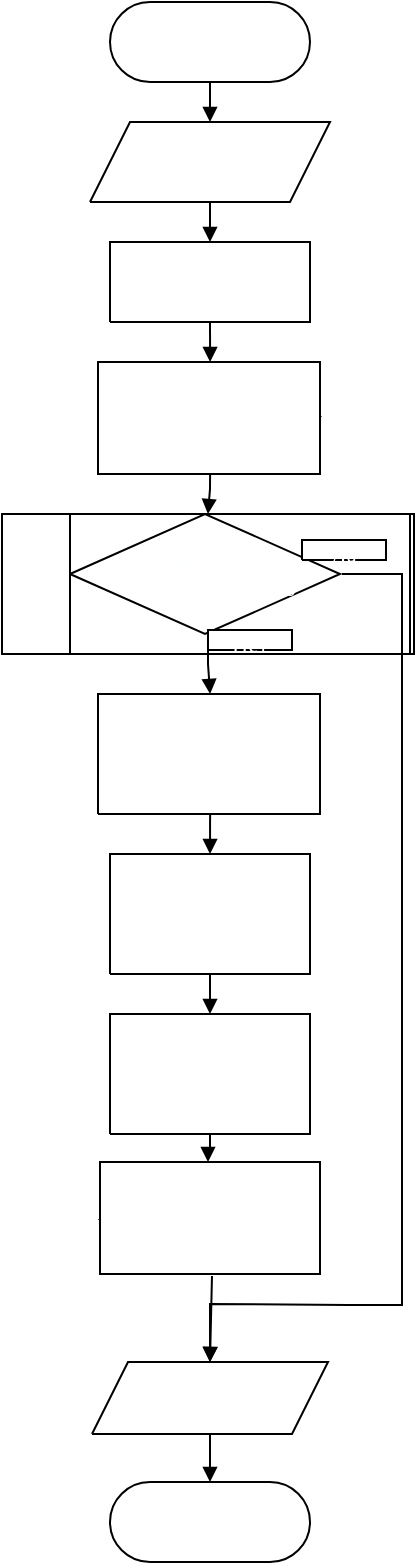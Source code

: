 <mxfile version="22.1.11" type="device">
  <diagram name="Страница-1" id="Page-1">
    <mxGraphModel dx="1036" dy="614" grid="1" gridSize="10" guides="1" tooltips="1" connect="1" arrows="1" fold="1" page="1" pageScale="1" pageWidth="827" pageHeight="1169" math="0" shadow="0">
      <root>
        <mxCell id="0" />
        <mxCell id="1" parent="0" />
        <UserObject label="&lt;div style=&quot;font-size: 1px&quot;&gt;&lt;font style=&quot;font-size:11.29px;font-family:Calibri;color:#feffff;direction:ltr;letter-spacing:0px;line-height:120%;opacity:1&quot;&gt;Начало&lt;br/&gt;&lt;/font&gt;&lt;/div&gt;" tags="Блок-схема" id="2">
          <mxCell style="verticalAlign=middle;align=center;overflow=width;vsdxID=1;shape=stencil(tVLLDsIgEPwajiQIMfFe638Qu22JCM2Ctv69kK0Rm9qDibeZndkXC1NV6PUATIoQ0V9gNE3smToyKY3rAU1MiKmaqar1CB36m2uIDzo7M7r6e64wUZ4UOUWKB9GdIH4irzWu8B42vRrPScNFXZzN+5mvl3qJXE8mcPRRR+Pdh2Y1dsBTE95a3c0TkBRGgKEIb6wg1/r+ssCXd/vLCgm8z9caa+n6pb48dwrRV1H1Ew==);spacingTop=-1;spacingBottom=-1;spacingLeft=-1;spacingRight=-1;points=[[0.5,1,0],[0.5,0,0],[0,0.5,0],[1,0.5,0]];labelBackgroundColor=none;rounded=0;html=1;whiteSpace=wrap;" parent="1" vertex="1">
            <mxGeometry x="80" y="40" width="100" height="40" as="geometry" />
          </mxCell>
        </UserObject>
        <UserObject label="" tags="Блок-схема" id="3">
          <mxCell style="vsdxID=2;shape=stencil(UzV2Ls5ILEhVNTIoLinKz04tz0wpyVA1dlE1MsrMy0gtyiwBslSNXVWNndPyi1LTi/JL81Ig/IJEkEoQKze/DGRCBUSfrqEBSI+RQSWEb2gA4btBFOdk5iEptiRBrSGawfiUEq2SgGuBDIQ/0zJzciDBhCyPHi5AIUiYGrsCAA==);spacingTop=-1;spacingBottom=-1;spacingLeft=-1;spacingRight=-1;points=[[0,0.5,0],[1,0.5,0],[0.5,1,0],[0.5,0,0]];labelBackgroundColor=none;rounded=0;html=1;whiteSpace=wrap;" parent="1" vertex="1">
            <mxGeometry x="80" y="100" width="100" height="40" as="geometry" />
          </mxCell>
        </UserObject>
        <mxCell id="4" value="&lt;div style=&quot;font-size: 1px&quot;&gt;&lt;p style=&quot;text-align:center;margin-left:0;margin-right:0;margin-top:0px;margin-bottom:0px;text-indent:0;vertical-align:middle;direction:ltr;&quot;&gt;&lt;font style=&quot;font-size:11.29px;font-family:Calibri;color:#feffff;direction:ltr;letter-spacing:0px;line-height:120%;opacity:1&quot;&gt;Ввод строки &lt;/font&gt;&lt;font style=&quot;font-size:11.29px;font-family:Themed;color:#feffff;direction:ltr;letter-spacing:0px;line-height:120%;opacity:1&quot;&gt;text&lt;br/&gt;&lt;/font&gt;&lt;/p&gt;&lt;/div&gt;" style="text;vsdxID=2;spacingTop=-1;spacingBottom=-1;spacingLeft=-1;spacingRight=-1;points=[[0,0.5,0],[1,0.5,0],[0.5,1,0],[0.5,0,0]];labelBackgroundColor=none;rounded=0;html=1;whiteSpace=wrap;verticalAlign=middle;align=center;overflow=width;;html=1;" parent="3" vertex="1">
          <mxGeometry x="16.67" width="66.67" height="40" as="geometry" />
        </mxCell>
        <UserObject label="&lt;div style=&quot;font-size: 1px&quot;&gt;&lt;p style=&quot;text-align:center;margin-left:0;margin-right:0;margin-top:0px;margin-bottom:0px;text-indent:0;vertical-align:middle;direction:ltr;&quot;&gt;&lt;font style=&quot;font-size:11.29px;font-family:Calibri;color:#feffff;direction:ltr;letter-spacing:0px;line-height:120%;opacity:1&quot;&gt;l = &lt;/font&gt;&lt;font style=&quot;font-size:11.29px;font-family:Themed;color:#feffff;direction:ltr;letter-spacing:0px;line-height:120%;opacity:1&quot;&gt;длина строки &lt;/font&gt;&lt;font style=&quot;font-size:11.29px;font-family:Themed;color:#feffff;direction:ltr;letter-spacing:0px;line-height:120%;opacity:1&quot;&gt;text&lt;br/&gt;&lt;/font&gt;&lt;/p&gt;&lt;/div&gt;" tags="Блок-схема" id="5">
          <mxCell style="verticalAlign=middle;align=center;overflow=width;vsdxID=3;shape=stencil(nZBLDoAgDERP0z3SIyjew0SURgSD+Lu9kMZoXLhwN9O+tukAlrNpJg1SzDH4QW/URgNYgZTkjA4UkwJUgGXng+6DX1zLfmoymdXo17xh5zmRJ6Q42BWCfc2oJfdAr+Yv+AP9Cb7OJ3H/2JG1HNGz/84klThPVCc=);spacingTop=-1;spacingBottom=-1;spacingLeft=-1;spacingRight=-1;points=[[0,0.5,0],[1,0.5,0],[0.5,1,0],[0.5,0,0]];labelBackgroundColor=none;rounded=0;html=1;whiteSpace=wrap;" parent="1" vertex="1">
            <mxGeometry x="80" y="160" width="100" height="40" as="geometry" />
          </mxCell>
        </UserObject>
        <UserObject label="" tags="Фон" id="6">
          <mxCell style="vsdxID=4;spacingTop=-1;spacingBottom=-1;spacingLeft=-1;spacingRight=-1;points=[[0.52,0,0],[0.52,1,0],[0.5,0,0],[0.5,1,0]];labelBackgroundColor=none;rounded=0;html=1;whiteSpace=wrap;" parent="1" vertex="1">
            <mxGeometry x="74" y="220" width="111" height="56" as="geometry" />
          </mxCell>
        </UserObject>
        <mxCell id="7" style="vsdxID=5;spacingTop=-1;spacingBottom=-1;spacingLeft=-1;spacingRight=-1;points=[[0.52,0,0],[0.52,1,0],[0.5,0,0],[0.5,1,0]];labelBackgroundColor=none;rounded=0;html=1;whiteSpace=wrap;" parent="6" vertex="1">
          <mxGeometry x="1" width="110" height="56" as="geometry" />
        </mxCell>
        <mxCell id="8" style="vsdxID=6;shape=stencil(jZBLDoMwDERP4y1K7E32lN4DidBYTRMU0g+3byILQbtA7GbsZ8seoHZ2/WQB1ZxTvNs3D9kBXQCRg7OJc1FAHVA7xmRvKT7DIH7qK1nVI77qho/MqTqBahGnlfiroJ7DDl2bp2CjG4M/+NFm02hzFj48oojt05G9l6D2/f9kSklSpe4L);spacingTop=-1;spacingBottom=-1;spacingLeft=-1;spacingRight=-1;points=[[0.52,0,0],[0.52,1,0],[0.5,0,0],[0.5,1,0]];labelBackgroundColor=none;rounded=0;html=1;whiteSpace=wrap;" parent="7" vertex="1">
          <mxGeometry width="110" height="27" as="geometry" />
        </mxCell>
        <mxCell id="9" style="vsdxID=7;shape=stencil(nZBLDoAgDERP0z3SIyjew0SURgSD+Lu9kMZoXLhwN9O+tukAlrNpJg1SzDH4QW/URgNYgZTkjA4UkwJUgGXng+6DX1zLfmoymdXo17xh5zmRJ6Q42BWCfc2oJfdAr+Yv+AP9Cb7OJ3H/2JG1HNGz/84klThPVCc=);spacingTop=-1;spacingBottom=-1;spacingLeft=-1;spacingRight=-1;points=[[0.52,0,0],[0.52,1,0],[0.5,0,0],[0.5,1,0]];labelBackgroundColor=none;rounded=0;html=1;whiteSpace=wrap;" parent="7" vertex="1">
          <mxGeometry y="27" width="110" height="29" as="geometry" />
        </mxCell>
        <mxCell id="10" value="&lt;div style=&quot;font-size: 1px&quot;&gt;&lt;p style=&quot;text-align:center;margin-left:0;margin-right:0;margin-top:0px;margin-bottom:0px;text-indent:0;vertical-align:middle;direction:ltr;&quot;&gt;&lt;font style=&quot;font-size:11.29px;font-family:Calibri;color:#ffffff;direction:ltr;letter-spacing:0px;line-height:120%;opacity:1&quot;&gt;Начало цикла&lt;/font&gt;&lt;font style=&quot;font-size:11.29px;font-family:Themed;color:#ffffff;direction:ltr;letter-spacing:0px;line-height:120%;opacity:1&quot;&gt;&lt;br/&gt;i &lt;/font&gt;&lt;font style=&quot;font-size:11.29px;font-family:Themed;color:#ffffff;direction:ltr;letter-spacing:0px;line-height:120%;opacity:1&quot;&gt;от 1 до &lt;/font&gt;&lt;font style=&quot;font-size:11.29px;font-family:Themed;color:#ffffff;direction:ltr;letter-spacing:0px;line-height:120%;opacity:1&quot;&gt;l&lt;br/&gt;&lt;/font&gt;&lt;/p&gt;&lt;/div&gt;" style="verticalAlign=middle;align=center;overflow=width;vsdxID=8;shape=stencil(nZBLDoAgDERP0z3SIyjew0SURgSD+Lu9kMZoXLhwN9O+tukAlrNpJg1SzDH4QW/URgNYgZTkjA4UkwJUgGXng+6DX1zLfmoymdXo17xh5zmRJ6Q42BWCfc2oJfdAr+Yv+AP9Cb7OJ3H/2JG1HNGz/84klThPVCc=);spacingTop=-1;spacingBottom=-1;spacingLeft=-1;spacingRight=-1;points=[[0.52,0,0],[0.52,1,0],[0.5,0,0],[0.5,1,0]];labelBackgroundColor=none;rounded=0;html=1;whiteSpace=wrap;" parent="6" vertex="1">
          <mxGeometry width="111" height="56" as="geometry" />
        </mxCell>
        <UserObject label="" tags="Фон" id="11">
          <mxCell style="vsdxID=13;spacingTop=-1;spacingBottom=-1;spacingLeft=-1;spacingRight=-1;points=[];labelBackgroundColor=none;rounded=0;html=1;whiteSpace=wrap;" parent="1" vertex="1">
            <mxGeometry x="26" y="296" width="206" height="70" as="geometry" />
          </mxCell>
        </UserObject>
        <mxCell id="12" style="vsdxID=14;spacingTop=-1;spacingBottom=-1;spacingLeft=-1;spacingRight=-1;points=[];labelBackgroundColor=none;rounded=0;html=1;whiteSpace=wrap;" parent="11" vertex="1">
          <mxGeometry x="34" width="170" height="70" as="geometry" />
        </mxCell>
        <mxCell id="13" style="vsdxID=15;shape=stencil(UzV2Ls5ILEhVNTIoLinKz04tz0wpyVA1dlE1MsrMy0gtyiwBslSNXVWNndPyi1LTi/JL81Ig/IJEkEoQKze/DGRCBUSfAUiHkUElhGcK4bpBVOZk5iGpNEVVikeloQHZpsK0YlWLz1QgA+HFtMycHEgIIcujBwlQCBKcxq4A);spacingTop=-1;spacingBottom=-1;spacingLeft=-1;spacingRight=-1;points=[];labelBackgroundColor=none;rounded=0;html=1;whiteSpace=wrap;" parent="12" vertex="1">
          <mxGeometry width="135" height="60" as="geometry" />
        </mxCell>
        <mxCell id="14" value="&lt;div style=&quot;font-size: 1px&quot;&gt;&lt;p style=&quot;text-align:center;margin-left:0;margin-right:0;margin-top:0px;margin-bottom:0px;text-indent:0;vertical-align:middle;direction:ltr;&quot;&gt;&lt;font style=&quot;font-size:11.29px;font-family:Calibri;color:#feffff;direction:ltr;letter-spacing:0px;line-height:120%;opacity:1&quot;&gt;позиция подстроки &lt;/font&gt;&lt;font style=&quot;font-size:11.29px;font-family:Themed;color:#feffff;direction:ltr;letter-spacing:0px;line-height:120%;opacity:1&quot;&gt;&amp;quot;Nikplay&amp;quot; &lt;/font&gt;&lt;font style=&quot;font-size:11.29px;font-family:Themed;color:#feffff;direction:ltr;letter-spacing:0px;line-height:120%;opacity:1&quot;&gt;в &lt;/font&gt;&lt;font style=&quot;font-size:11.29px;font-family:Themed;color:#feffff;direction:ltr;letter-spacing:0px;line-height:120%;opacity:1&quot;&gt;text &lt;/font&gt;&lt;font style=&quot;font-size:11.29px;font-family:Themed;color:#feffff;direction:ltr;letter-spacing:0px;line-height:120%;opacity:1&quot;&gt;= 0&lt;br/&gt;&lt;/font&gt;&lt;/p&gt;&lt;/div&gt;" style="text;vsdxID=15;spacingTop=-1;spacingBottom=-1;spacingLeft=-1;spacingRight=-1;points=[];labelBackgroundColor=none;rounded=0;html=1;whiteSpace=wrap;verticalAlign=middle;align=center;overflow=width;;html=1;" parent="13" vertex="1">
          <mxGeometry x="11.28" y="7.5" width="112.75" height="45" as="geometry" />
        </mxCell>
        <mxCell id="15" value="&lt;div style=&quot;font-size: 1px&quot;&gt;&lt;font style=&quot;font-size: 11.29px; font-family: Calibri; direction: ltr; letter-spacing: 0px; line-height: 120%; opacity: 1;&quot;&gt;&lt;font color=&quot;#ffffff&quot;&gt;Да&lt;/font&gt;&lt;br&gt;&lt;/font&gt;&lt;/div&gt;" style="verticalAlign=middle;align=center;overflow=width;vsdxID=16;shape=stencil(nZBLDoAgDERP0z3SIyjew0SURgSD+Lu9kMZoXLhwN9O+tukAlrNpJg1SzDH4QW/URgNYgZTkjA4UkwJUgGXng+6DX1zLfmoymdXo17xh5zmRJ6Q42BWCfc2oJfdAr+Yv+AP9Cb7OJ3H/2JG1HNGz/84klThPVCc=);spacingTop=-1;spacingBottom=-1;spacingLeft=-1;spacingRight=-1;points=[];labelBackgroundColor=none;rounded=0;html=1;whiteSpace=wrap;" parent="11" vertex="1">
          <mxGeometry x="150" y="13" width="42" height="10" as="geometry" />
        </mxCell>
        <mxCell id="16" value="&lt;div style=&quot;font-size: 1px&quot;&gt;&lt;font style=&quot;font-size: 11.29px; font-family: Calibri; direction: ltr; letter-spacing: 0px; line-height: 120%; opacity: 1;&quot;&gt;&lt;font color=&quot;#ffffff&quot;&gt;Нет&lt;/font&gt;&lt;br&gt;&lt;/font&gt;&lt;/div&gt;" style="verticalAlign=middle;align=center;overflow=width;vsdxID=17;shape=stencil(nZBLDoAgDERP0z3SIyjew0SURgSD+Lu9kMZoXLhwN9O+tukAlrNpJg1SzDH4QW/URgNYgZTkjA4UkwJUgGXng+6DX1zLfmoymdXo17xh5zmRJ6Q42BWCfc2oJfdAr+Yv+AP9Cb7OJ3H/2JG1HNGz/84klThPVCc=);spacingTop=-1;spacingBottom=-1;spacingLeft=-1;spacingRight=-1;points=[];labelBackgroundColor=none;rounded=0;html=1;whiteSpace=wrap;" parent="11" vertex="1">
          <mxGeometry x="103" y="58" width="42" height="10" as="geometry" />
        </mxCell>
        <UserObject label="&lt;div style=&quot;font-size: 1px&quot;&gt;&lt;p style=&quot;text-align:center;margin-left:0;margin-right:0;margin-top:0px;margin-bottom:0px;text-indent:0;vertical-align:middle;direction:ltr;&quot;&gt;&lt;font style=&quot;font-size:11.29px;font-family:Calibri;color:#feffff;direction:ltr;letter-spacing:0px;line-height:120%;opacity:1&quot;&gt;s = &lt;/font&gt;&lt;font style=&quot;font-size:11.29px;font-family:Themed;color:#feffff;direction:ltr;letter-spacing:0px;line-height:120%;opacity:1&quot;&gt;позиция подстроки &lt;/font&gt;&lt;font style=&quot;font-size:11.29px;font-family:Themed;color:#feffff;direction:ltr;letter-spacing:0px;line-height:120%;opacity:1&quot;&gt;&amp;quot;Nikolay&amp;quot;&lt;/font&gt;&lt;font style=&quot;font-size:11.29px;font-family:Themed;color:#feffff;direction:ltr;letter-spacing:0px;line-height:120%;opacity:1&quot;&gt; в строке &lt;/font&gt;&lt;font style=&quot;font-size:11.29px;font-family:Themed;color:#feffff;direction:ltr;letter-spacing:0px;line-height:120%;opacity:1&quot;&gt;text&lt;br/&gt;&lt;/font&gt;&lt;/p&gt;&lt;/div&gt;" tags="Блок-схема" id="17">
          <mxCell style="verticalAlign=middle;align=center;overflow=width;vsdxID=18;shape=stencil(nZBLDoAgDERP0z3SIyjew0SURgSD+Lu9kMZoXLhwN9O+tukAlrNpJg1SzDH4QW/URgNYgZTkjA4UkwJUgGXng+6DX1zLfmoymdXo17xh5zmRJ6Q42BWCfc2oJfdAr+Yv+AP9Cb7OJ3H/2JG1HNGz/84klThPVCc=);spacingTop=-1;spacingBottom=-1;spacingLeft=-1;spacingRight=-1;points=[[0,0.5,0],[1,0.5,0],[0.5,1,0],[0.5,0,0]];labelBackgroundColor=none;rounded=0;html=1;whiteSpace=wrap;" parent="1" vertex="1">
            <mxGeometry x="74" y="386" width="111" height="60" as="geometry" />
          </mxCell>
        </UserObject>
        <UserObject label="&lt;div style=&quot;font-size: 1px&quot;&gt;&lt;p style=&quot;text-align:center;margin-left:0;margin-right:0;margin-top:0px;margin-bottom:0px;text-indent:0;vertical-align:middle;direction:ltr;&quot;&gt;&lt;font style=&quot;font-size:11.29px;font-family:Calibri;color:#feffff;direction:ltr;letter-spacing:0px;line-height:120%;opacity:1&quot;&gt;Удалить &lt;/font&gt;&lt;font style=&quot;font-size:11.29px;font-family:Themed;color:#feffff;direction:ltr;letter-spacing:0px;line-height:120%;opacity:1&quot;&gt;7 &lt;/font&gt;&lt;font style=&quot;font-size:11.29px;font-family:Themed;color:#feffff;direction:ltr;letter-spacing:0px;line-height:120%;opacity:1&quot;&gt;символов в строке &lt;/font&gt;&lt;font style=&quot;font-size:11.29px;font-family:Themed;color:#feffff;direction:ltr;letter-spacing:0px;line-height:120%;opacity:1&quot;&gt;text &lt;/font&gt;&lt;font style=&quot;font-size:11.29px;font-family:Themed;color:#feffff;direction:ltr;letter-spacing:0px;line-height:120%;opacity:1&quot;&gt;с позиции &lt;/font&gt;&lt;font style=&quot;font-size:11.29px;font-family:Themed;color:#feffff;direction:ltr;letter-spacing:0px;line-height:120%;opacity:1&quot;&gt;s&lt;br/&gt;&lt;/font&gt;&lt;/p&gt;&lt;/div&gt;" tags="Блок-схема" id="18">
          <mxCell style="verticalAlign=middle;align=center;overflow=width;vsdxID=19;shape=stencil(nZBLDoAgDERP0z3SIyjew0SURgSD+Lu9kMZoXLhwN9O+tukAlrNpJg1SzDH4QW/URgNYgZTkjA4UkwJUgGXng+6DX1zLfmoymdXo17xh5zmRJ6Q42BWCfc2oJfdAr+Yv+AP9Cb7OJ3H/2JG1HNGz/84klThPVCc=);spacingTop=-1;spacingBottom=-1;spacingLeft=-1;spacingRight=-1;points=[[0,0.5,0],[1,0.5,0],[0.5,1,0],[0.5,0,0]];labelBackgroundColor=none;rounded=0;html=1;whiteSpace=wrap;" parent="1" vertex="1">
            <mxGeometry x="80" y="466" width="100" height="60" as="geometry" />
          </mxCell>
        </UserObject>
        <UserObject label="&lt;div style=&quot;font-size: 1px&quot;&gt;&lt;p style=&quot;text-align:center;margin-left:0;margin-right:0;margin-top:0px;margin-bottom:0px;text-indent:0;vertical-align:middle;direction:ltr;&quot;&gt;&lt;font style=&quot;font-size:11.29px;font-family:Calibri;color:#feffff;direction:ltr;letter-spacing:0px;line-height:120%;opacity:1&quot;&gt;Вставить подстроку &lt;/font&gt;&lt;font style=&quot;font-size:11.29px;font-family:Themed;color:#feffff;direction:ltr;letter-spacing:0px;line-height:120%;opacity:1&quot;&gt;&amp;quot;Oleg&amp;quot; &lt;/font&gt;&lt;font style=&quot;font-size:11.29px;font-family:Themed;color:#feffff;direction:ltr;letter-spacing:0px;line-height:120%;opacity:1&quot;&gt;в строку &lt;/font&gt;&lt;font style=&quot;font-size:11.29px;font-family:Themed;color:#feffff;direction:ltr;letter-spacing:0px;line-height:120%;opacity:1&quot;&gt;text &lt;/font&gt;&lt;font style=&quot;font-size:11.29px;font-family:Themed;color:#feffff;direction:ltr;letter-spacing:0px;line-height:120%;opacity:1&quot;&gt;на позицию &lt;/font&gt;&lt;font style=&quot;font-size:11.29px;font-family:Themed;color:#feffff;direction:ltr;letter-spacing:0px;line-height:120%;opacity:1&quot;&gt;s&lt;br/&gt;&lt;/font&gt;&lt;/p&gt;&lt;/div&gt;" tags="Блок-схема" id="19">
          <mxCell style="verticalAlign=middle;align=center;overflow=width;vsdxID=20;shape=stencil(nZBLDoAgDERP0z3SIyjew0SURgSD+Lu9kMZoXLhwN9O+tukAlrNpJg1SzDH4QW/URgNYgZTkjA4UkwJUgGXng+6DX1zLfmoymdXo17xh5zmRJ6Q42BWCfc2oJfdAr+Yv+AP9Cb7OJ3H/2JG1HNGz/84klThPVCc=);spacingTop=-1;spacingBottom=-1;spacingLeft=-1;spacingRight=-1;points=[[0,0.5,0],[1,0.5,0],[0.5,1,0],[0.5,0,0]];labelBackgroundColor=none;rounded=0;html=1;whiteSpace=wrap;" parent="1" vertex="1">
            <mxGeometry x="80" y="546" width="100" height="60" as="geometry" />
          </mxCell>
        </UserObject>
        <UserObject label="" tags="Фон" id="20">
          <mxCell style="vsdxID=21;spacingTop=-1;spacingBottom=-1;spacingLeft=-1;spacingRight=-1;points=[[0.49,0,0],[0.51,1,0]];labelBackgroundColor=none;rounded=0;html=1;whiteSpace=wrap;" parent="1" vertex="1">
            <mxGeometry x="75" y="620" width="110" height="56" as="geometry" />
          </mxCell>
        </UserObject>
        <mxCell id="21" style="vsdxID=22;rotation=180;spacingTop=-1;spacingBottom=-1;spacingLeft=-1;spacingRight=-1;points=[[0.49,0,0],[0.51,1,0]];labelBackgroundColor=none;rounded=0;html=1;whiteSpace=wrap;" parent="20" vertex="1">
          <mxGeometry width="110" height="56" as="geometry" />
        </mxCell>
        <mxCell id="22" style="vsdxID=23;rotation=180;shape=stencil(jZBLDoMwDERP4y1K7E32lN4DidBYTRMU0g+3byILQbtA7GbsZ8seoHZ2/WQB1ZxTvNs3D9kBXQCRg7OJc1FAHVA7xmRvKT7DIH7qK1nVI77qho/MqTqBahGnlfiroJ7DDl2bp2CjG4M/+NFm02hzFj48oojt05G9l6D2/f9kSklSpe4L);spacingTop=-1;spacingBottom=-1;spacingLeft=-1;spacingRight=-1;points=[[0.49,0,0],[0.51,1,0]];labelBackgroundColor=none;rounded=0;html=1;whiteSpace=wrap;" parent="21" vertex="1">
          <mxGeometry y="29" width="110" height="27" as="geometry" />
        </mxCell>
        <mxCell id="23" style="vsdxID=24;rotation=180;shape=stencil(nZBLDoAgDERP0z3SIyjew0SURgSD+Lu9kMZoXLhwN9O+tukAlrNpJg1SzDH4QW/URgNYgZTkjA4UkwJUgGXng+6DX1zLfmoymdXo17xh5zmRJ6Q42BWCfc2oJfdAr+Yv+AP9Cb7OJ3H/2JG1HNGz/84klThPVCc=);spacingTop=-1;spacingBottom=-1;spacingLeft=-1;spacingRight=-1;points=[[0.49,0,0],[0.51,1,0]];labelBackgroundColor=none;rounded=0;html=1;whiteSpace=wrap;" parent="21" vertex="1">
          <mxGeometry width="110" height="29" as="geometry" />
        </mxCell>
        <mxCell id="24" value="&lt;div style=&quot;font-size: 1px&quot;&gt;&lt;p style=&quot;text-align:center;margin-left:0;margin-right:0;margin-top:0px;margin-bottom:0px;text-indent:0;vertical-align:middle;direction:ltr;&quot;&gt;&lt;font style=&quot;font-size:11.29px;font-family:Calibri;color:#ffffff;direction:ltr;letter-spacing:0px;line-height:120%;opacity:1&quot;&gt;Конец цикла&lt;/font&gt;&lt;font style=&quot;font-size:11.29px;font-family:Themed;color:#ffffff;direction:ltr;letter-spacing:0px;line-height:120%;opacity:1&quot;&gt;&lt;br/&gt;&lt;/font&gt;&lt;font style=&quot;font-size:11.29px;font-family:Themed;color:#ffffff;direction:ltr;letter-spacing:0px;line-height:120%;opacity:1&quot;&gt;i&lt;br/&gt;&lt;/font&gt;&lt;/p&gt;&lt;/div&gt;" style="verticalAlign=middle;align=center;overflow=width;vsdxID=25;shape=stencil(nZBLDoAgDERP0z3SIyjew0SURgSD+Lu9kMZoXLhwN9O+tukAlrNpJg1SzDH4QW/URgNYgZTkjA4UkwJUgGXng+6DX1zLfmoymdXo17xh5zmRJ6Q42BWCfc2oJfdAr+Yv+AP9Cb7OJ3H/2JG1HNGz/84klThPVCc=);spacingTop=-1;spacingBottom=-1;spacingLeft=-1;spacingRight=-1;points=[[0.49,0,0],[0.51,1,0]];labelBackgroundColor=none;rounded=0;html=1;whiteSpace=wrap;" parent="20" vertex="1">
          <mxGeometry width="110" height="56" as="geometry" />
        </mxCell>
        <UserObject label="" tags="Блок-схема" id="25">
          <mxCell style="vsdxID=26;shape=stencil(UzV2Ls5ILEhVNTIoLinKz04tz0wpyVA1dlE1MsrMy0gtyiwBslSNXVWNndPyi1LTi/JL81Ig/IJEkEoQKze/DGRCBUSfriVIi5FBJYRraGAA5rtB1OZk5iGptTQkXq2hAarB+IwlViF+twIZCE+mZebkQMIIWR49UIBCkAA1dgUA);spacingTop=-1;spacingBottom=-1;spacingLeft=-1;spacingRight=-1;points=[[0,0.5,0],[1,0.5,0],[0.5,1,0],[0.5,0,0]];labelBackgroundColor=none;rounded=0;html=1;whiteSpace=wrap;" parent="1" vertex="1">
            <mxGeometry x="80" y="720" width="100" height="36" as="geometry" />
          </mxCell>
        </UserObject>
        <mxCell id="26" value="&lt;div style=&quot;font-size: 1px&quot;&gt;&lt;p style=&quot;text-align:center;margin-left:0;margin-right:0;margin-top:0px;margin-bottom:0px;text-indent:0;vertical-align:middle;direction:ltr;&quot;&gt;&lt;font style=&quot;font-size:11.29px;font-family:Calibri;color:#feffff;direction:ltr;letter-spacing:0px;line-height:120%;opacity:1&quot;&gt;Вывести &lt;/font&gt;&lt;font style=&quot;font-size:11.29px;font-family:Themed;color:#feffff;direction:ltr;letter-spacing:0px;line-height:120%;opacity:1&quot;&gt;s&lt;br/&gt;&lt;/font&gt;&lt;/p&gt;&lt;/div&gt;" style="text;vsdxID=26;spacingTop=-1;spacingBottom=-1;spacingLeft=-1;spacingRight=-1;points=[[0,0.5,0],[1,0.5,0],[0.5,1,0],[0.5,0,0]];labelBackgroundColor=none;rounded=0;html=1;whiteSpace=wrap;verticalAlign=middle;align=center;overflow=width;;html=1;" parent="25" vertex="1">
          <mxGeometry x="16.67" width="66.67" height="36" as="geometry" />
        </mxCell>
        <UserObject label="&lt;div style=&quot;font-size: 1px&quot;&gt;&lt;font style=&quot;font-size:11.29px;font-family:Calibri;color:#feffff;direction:ltr;letter-spacing:0px;line-height:120%;opacity:1&quot;&gt;Конец&lt;br/&gt;&lt;/font&gt;&lt;/div&gt;" tags="Блок-схема" id="27">
          <mxCell style="verticalAlign=middle;align=center;overflow=width;vsdxID=37;shape=stencil(tVLLDsIgEPwajiQIMfFe638Qu22JCM2Ctv69kK0Rm9qDibeZndkXC1NV6PUATIoQ0V9gNE3smToyKY3rAU1MiKmaqar1CB36m2uIDzo7M7r6e64wUZ4UOUWKB9GdIH4irzWu8B42vRrPScNFXZzN+5mvl3qJXE8mcPRRR+Pdh2Y1dsBTE95a3c0TkBRGgKEIb6wg1/r+ssCXd/vLCgm8z9caa+n6pb48dwrRV1H1Ew==);spacingTop=-1;spacingBottom=-1;spacingLeft=-1;spacingRight=-1;points=[[0.5,1,0],[0.5,0,0],[0,0.5,0],[1,0.5,0]];labelBackgroundColor=none;rounded=0;html=1;whiteSpace=wrap;" parent="1" vertex="1">
            <mxGeometry x="80" y="780" width="100" height="40" as="geometry" />
          </mxCell>
        </UserObject>
        <UserObject label="" tags="Соединительная_линия" id="28">
          <mxCell style="vsdxID=38;edgeStyle=none;startArrow=none;endArrow=block;startSize=5;endSize=5;spacingTop=0;spacingBottom=0;spacingLeft=0;spacingRight=0;verticalAlign=middle;html=1;labelBackgroundColor=#ffffff;rounded=0;exitX=0.5;exitY=1;exitDx=0;exitDy=0;exitPerimeter=0;entryX=0.5;entryY=0;entryDx=0;entryDy=0;entryPerimeter=0;" parent="1" source="25" target="27" edge="1">
            <mxGeometry relative="1" as="geometry">
              <mxPoint x="10" as="offset" />
              <Array as="points" />
            </mxGeometry>
          </mxCell>
        </UserObject>
        <UserObject label="" tags="Соединительная_линия" id="29">
          <mxCell style="vsdxID=36;edgeStyle=none;startArrow=none;endArrow=block;startSize=5;endSize=5;spacingTop=0;spacingBottom=0;spacingLeft=0;spacingRight=0;verticalAlign=middle;html=1;labelBackgroundColor=#ffffff;rounded=0;exitX=0.5;exitY=1;exitDx=0;exitDy=0;exitPerimeter=0;entryX=0.5;entryY=0;entryDx=0;entryDy=0;entryPerimeter=0;" parent="1" source="2" target="3" edge="1">
            <mxGeometry relative="1" as="geometry">
              <mxPoint x="10" as="offset" />
              <Array as="points" />
            </mxGeometry>
          </mxCell>
        </UserObject>
        <UserObject label="" tags="Соединительная_линия" id="30">
          <mxCell style="vsdxID=35;edgeStyle=none;startArrow=none;endArrow=block;startSize=5;endSize=5;spacingTop=0;spacingBottom=0;spacingLeft=0;spacingRight=0;verticalAlign=middle;html=1;labelBackgroundColor=#ffffff;rounded=0;exitX=0.5;exitY=1;exitDx=0;exitDy=0;exitPerimeter=0;entryX=0.5;entryY=0;entryDx=0;entryDy=0;entryPerimeter=0;" parent="1" source="3" target="5" edge="1">
            <mxGeometry relative="1" as="geometry">
              <mxPoint x="10" as="offset" />
              <Array as="points" />
            </mxGeometry>
          </mxCell>
        </UserObject>
        <UserObject label="" tags="Соединительная_линия" id="31">
          <mxCell style="vsdxID=34;edgeStyle=none;startArrow=none;endArrow=block;startSize=5;endSize=5;spacingTop=0;spacingBottom=0;spacingLeft=0;spacingRight=0;verticalAlign=middle;html=1;labelBackgroundColor=#ffffff;rounded=0;exitX=0.5;exitY=1;exitDx=0;exitDy=0;exitPerimeter=0;entryX=0.505;entryY=0;entryDx=0;entryDy=0;entryPerimeter=0;" parent="1" source="5" target="6" edge="1">
            <mxGeometry relative="1" as="geometry">
              <mxPoint x="10" as="offset" />
              <Array as="points" />
            </mxGeometry>
          </mxCell>
        </UserObject>
        <UserObject label="" tags="Соединительная_линия" id="32">
          <mxCell style="vsdxID=33;edgeStyle=none;startArrow=none;endArrow=block;startSize=5;endSize=5;spacingTop=0;spacingBottom=0;spacingLeft=0;spacingRight=0;verticalAlign=middle;html=1;labelBackgroundColor=#ffffff;rounded=0;exitX=0.505;exitY=1;exitDx=0;exitDy=0;exitPerimeter=0;entryX=0.511;entryY=0;entryDx=0;entryDy=0;entryPerimeter=0;" parent="1" source="6" target="13" edge="1">
            <mxGeometry relative="1" as="geometry">
              <mxPoint x="-10" as="offset" />
              <Array as="points">
                <mxPoint x="130" y="283.5" />
                <mxPoint x="129.19" y="283.5" />
              </Array>
            </mxGeometry>
          </mxCell>
        </UserObject>
        <UserObject label="" tags="Соединительная_линия" id="33">
          <mxCell style="vsdxID=32;edgeStyle=none;startArrow=none;endArrow=block;startSize=5;endSize=5;spacingTop=0;spacingBottom=0;spacingLeft=0;spacingRight=0;verticalAlign=middle;html=1;labelBackgroundColor=#ffffff;rounded=0;exitX=1.007;exitY=0.5;exitDx=0;exitDy=0;exitPerimeter=0;entryX=0.5;entryY=0;entryDx=0;entryDy=0;entryPerimeter=0;" parent="1" source="13" target="25" edge="1">
            <mxGeometry relative="1" as="geometry">
              <mxPoint x="8" as="offset" />
              <Array as="points">
                <mxPoint x="226" y="326" />
                <mxPoint x="226" y="691.46" />
                <mxPoint x="199.16" y="691.46" />
                <mxPoint x="130" y="691" />
              </Array>
            </mxGeometry>
          </mxCell>
        </UserObject>
        <UserObject label="" tags="Соединительная_линия" id="34">
          <mxCell style="vsdxID=31;edgeStyle=none;startArrow=none;endArrow=block;startSize=5;endSize=5;spacingTop=0;spacingBottom=0;spacingLeft=0;spacingRight=0;verticalAlign=middle;html=1;labelBackgroundColor=#ffffff;rounded=0;exitX=0.5;exitY=1;exitDx=0;exitDy=0;exitPerimeter=0;entryX=0.491;entryY=0;entryDx=0;entryDy=0;entryPerimeter=0;" parent="1" source="19" target="20" edge="1">
            <mxGeometry relative="1" as="geometry">
              <mxPoint x="-10" y="-1" as="offset" />
              <Array as="points">
                <mxPoint x="130" y="613.5" />
                <mxPoint x="129" y="613.5" />
              </Array>
            </mxGeometry>
          </mxCell>
        </UserObject>
        <UserObject label="" tags="Соединительная_линия" id="35">
          <mxCell style="vsdxID=27;edgeStyle=none;startArrow=none;endArrow=block;startSize=5;endSize=5;spacingTop=0;spacingBottom=0;spacingLeft=0;spacingRight=0;verticalAlign=middle;html=1;labelBackgroundColor=#ffffff;rounded=0;exitX=0.509;exitY=1.018;exitDx=0;exitDy=0;exitPerimeter=0;entryX=0.5;entryY=0;entryDx=0;entryDy=0;entryPerimeter=0;" parent="1" source="20" target="25" edge="1">
            <mxGeometry relative="1" as="geometry">
              <mxPoint x="-1" y="-1" as="offset" />
              <Array as="points" />
            </mxGeometry>
          </mxCell>
        </UserObject>
        <UserObject label="" tags="Соединительная_линия" id="36">
          <mxCell style="vsdxID=28;edgeStyle=none;startArrow=none;endArrow=block;startSize=5;endSize=5;spacingTop=0;spacingBottom=0;spacingLeft=0;spacingRight=0;verticalAlign=middle;html=1;labelBackgroundColor=#ffffff;rounded=0;exitX=0.511;exitY=1;exitDx=0;exitDy=0;exitPerimeter=0;entryX=0.505;entryY=0;entryDx=0;entryDy=0;entryPerimeter=0;" parent="1" source="13" target="17" edge="1">
            <mxGeometry relative="1" as="geometry">
              <mxPoint x="10" as="offset" />
              <Array as="points">
                <mxPoint x="129" y="371" />
                <mxPoint x="129.81" y="371" />
              </Array>
            </mxGeometry>
          </mxCell>
        </UserObject>
        <UserObject label="" tags="Соединительная_линия" id="37">
          <mxCell style="vsdxID=29;edgeStyle=none;startArrow=none;endArrow=block;startSize=5;endSize=5;spacingTop=0;spacingBottom=0;spacingLeft=0;spacingRight=0;verticalAlign=middle;html=1;labelBackgroundColor=#ffffff;rounded=0;exitX=0.505;exitY=1;exitDx=0;exitDy=0;exitPerimeter=0;entryX=0.5;entryY=0;entryDx=0;entryDy=0;entryPerimeter=0;" parent="1" source="17" target="18" edge="1">
            <mxGeometry relative="1" as="geometry">
              <mxPoint x="10" as="offset" />
              <Array as="points" />
            </mxGeometry>
          </mxCell>
        </UserObject>
        <UserObject label="" tags="Соединительная_линия" id="38">
          <mxCell style="vsdxID=30;edgeStyle=none;startArrow=none;endArrow=block;startSize=5;endSize=5;spacingTop=0;spacingBottom=0;spacingLeft=0;spacingRight=0;verticalAlign=middle;html=1;labelBackgroundColor=#ffffff;rounded=0;exitX=0.5;exitY=1;exitDx=0;exitDy=0;exitPerimeter=0;entryX=0.5;entryY=0;entryDx=0;entryDy=0;entryPerimeter=0;" parent="1" source="18" target="19" edge="1">
            <mxGeometry relative="1" as="geometry">
              <mxPoint x="10" as="offset" />
              <Array as="points" />
            </mxGeometry>
          </mxCell>
        </UserObject>
      </root>
    </mxGraphModel>
  </diagram>
</mxfile>

